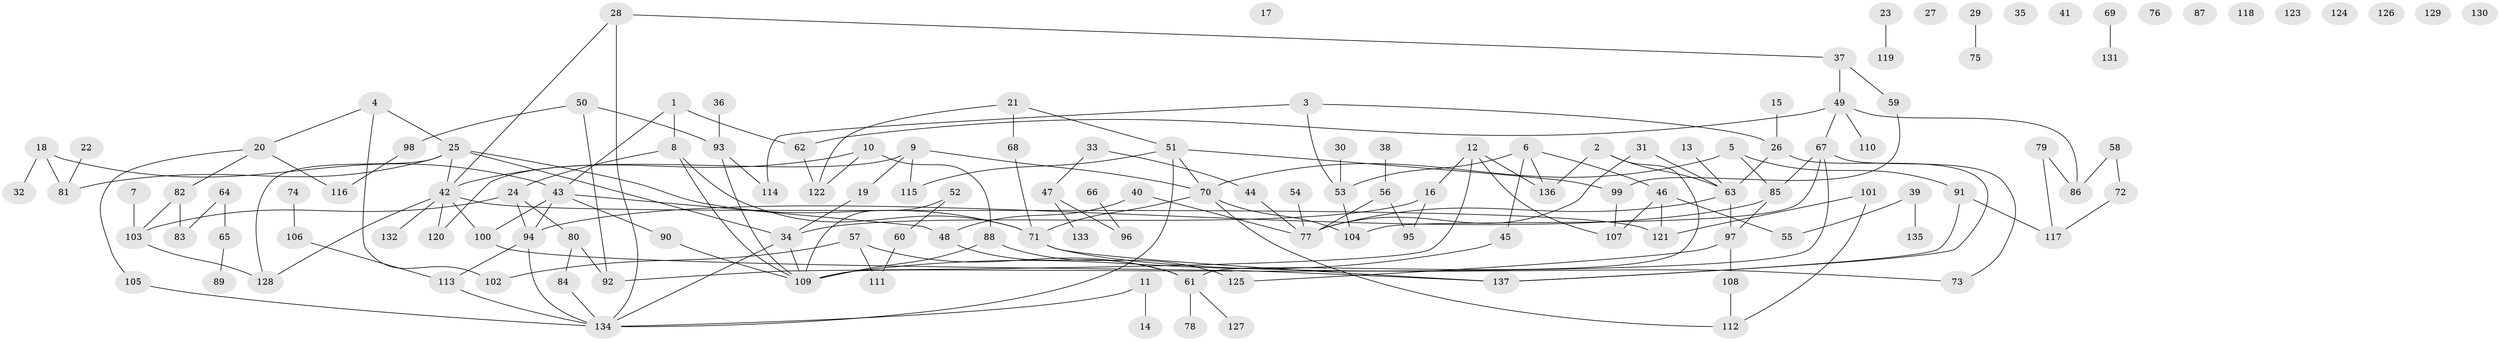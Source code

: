 // coarse degree distribution, {17: 0.012195121951219513, 3: 0.2926829268292683, 6: 0.04878048780487805, 7: 0.012195121951219513, 8: 0.012195121951219513, 4: 0.07317073170731707, 2: 0.2926829268292683, 16: 0.012195121951219513, 1: 0.15853658536585366, 5: 0.08536585365853659}
// Generated by graph-tools (version 1.1) at 2025/47/03/04/25 22:47:54]
// undirected, 137 vertices, 174 edges
graph export_dot {
  node [color=gray90,style=filled];
  1;
  2;
  3;
  4;
  5;
  6;
  7;
  8;
  9;
  10;
  11;
  12;
  13;
  14;
  15;
  16;
  17;
  18;
  19;
  20;
  21;
  22;
  23;
  24;
  25;
  26;
  27;
  28;
  29;
  30;
  31;
  32;
  33;
  34;
  35;
  36;
  37;
  38;
  39;
  40;
  41;
  42;
  43;
  44;
  45;
  46;
  47;
  48;
  49;
  50;
  51;
  52;
  53;
  54;
  55;
  56;
  57;
  58;
  59;
  60;
  61;
  62;
  63;
  64;
  65;
  66;
  67;
  68;
  69;
  70;
  71;
  72;
  73;
  74;
  75;
  76;
  77;
  78;
  79;
  80;
  81;
  82;
  83;
  84;
  85;
  86;
  87;
  88;
  89;
  90;
  91;
  92;
  93;
  94;
  95;
  96;
  97;
  98;
  99;
  100;
  101;
  102;
  103;
  104;
  105;
  106;
  107;
  108;
  109;
  110;
  111;
  112;
  113;
  114;
  115;
  116;
  117;
  118;
  119;
  120;
  121;
  122;
  123;
  124;
  125;
  126;
  127;
  128;
  129;
  130;
  131;
  132;
  133;
  134;
  135;
  136;
  137;
  1 -- 8;
  1 -- 43;
  1 -- 62;
  2 -- 61;
  2 -- 63;
  2 -- 136;
  3 -- 26;
  3 -- 53;
  3 -- 114;
  4 -- 20;
  4 -- 25;
  4 -- 102;
  5 -- 70;
  5 -- 85;
  5 -- 91;
  6 -- 45;
  6 -- 46;
  6 -- 53;
  6 -- 136;
  7 -- 103;
  8 -- 24;
  8 -- 71;
  8 -- 109;
  9 -- 19;
  9 -- 70;
  9 -- 115;
  9 -- 120;
  10 -- 42;
  10 -- 88;
  10 -- 122;
  11 -- 14;
  11 -- 134;
  12 -- 16;
  12 -- 92;
  12 -- 107;
  12 -- 136;
  13 -- 63;
  15 -- 26;
  16 -- 34;
  16 -- 95;
  18 -- 32;
  18 -- 43;
  18 -- 81;
  19 -- 34;
  20 -- 82;
  20 -- 105;
  20 -- 116;
  21 -- 51;
  21 -- 68;
  21 -- 122;
  22 -- 81;
  23 -- 119;
  24 -- 80;
  24 -- 94;
  24 -- 103;
  25 -- 34;
  25 -- 42;
  25 -- 71;
  25 -- 81;
  25 -- 128;
  26 -- 63;
  26 -- 137;
  28 -- 37;
  28 -- 42;
  28 -- 134;
  29 -- 75;
  30 -- 53;
  31 -- 63;
  31 -- 77;
  33 -- 44;
  33 -- 47;
  34 -- 109;
  34 -- 134;
  36 -- 93;
  37 -- 49;
  37 -- 59;
  38 -- 56;
  39 -- 55;
  39 -- 135;
  40 -- 48;
  40 -- 77;
  42 -- 100;
  42 -- 120;
  42 -- 121;
  42 -- 128;
  42 -- 132;
  43 -- 48;
  43 -- 90;
  43 -- 94;
  43 -- 100;
  44 -- 77;
  45 -- 109;
  46 -- 55;
  46 -- 107;
  46 -- 121;
  47 -- 96;
  47 -- 133;
  48 -- 61;
  49 -- 62;
  49 -- 67;
  49 -- 86;
  49 -- 110;
  50 -- 92;
  50 -- 93;
  50 -- 98;
  51 -- 70;
  51 -- 99;
  51 -- 115;
  51 -- 134;
  52 -- 60;
  52 -- 109;
  53 -- 104;
  54 -- 77;
  56 -- 77;
  56 -- 95;
  57 -- 61;
  57 -- 102;
  57 -- 111;
  58 -- 72;
  58 -- 86;
  59 -- 99;
  60 -- 111;
  61 -- 78;
  61 -- 127;
  62 -- 122;
  63 -- 77;
  63 -- 97;
  64 -- 65;
  64 -- 83;
  65 -- 89;
  66 -- 96;
  67 -- 73;
  67 -- 85;
  67 -- 104;
  67 -- 109;
  68 -- 71;
  69 -- 131;
  70 -- 71;
  70 -- 104;
  70 -- 112;
  71 -- 73;
  71 -- 137;
  72 -- 117;
  74 -- 106;
  79 -- 86;
  79 -- 117;
  80 -- 84;
  80 -- 92;
  82 -- 83;
  82 -- 103;
  84 -- 134;
  85 -- 94;
  85 -- 97;
  88 -- 109;
  88 -- 125;
  90 -- 109;
  91 -- 117;
  91 -- 137;
  93 -- 109;
  93 -- 114;
  94 -- 113;
  94 -- 134;
  97 -- 108;
  97 -- 125;
  98 -- 116;
  99 -- 107;
  100 -- 137;
  101 -- 112;
  101 -- 121;
  103 -- 128;
  105 -- 134;
  106 -- 113;
  108 -- 112;
  113 -- 134;
}
